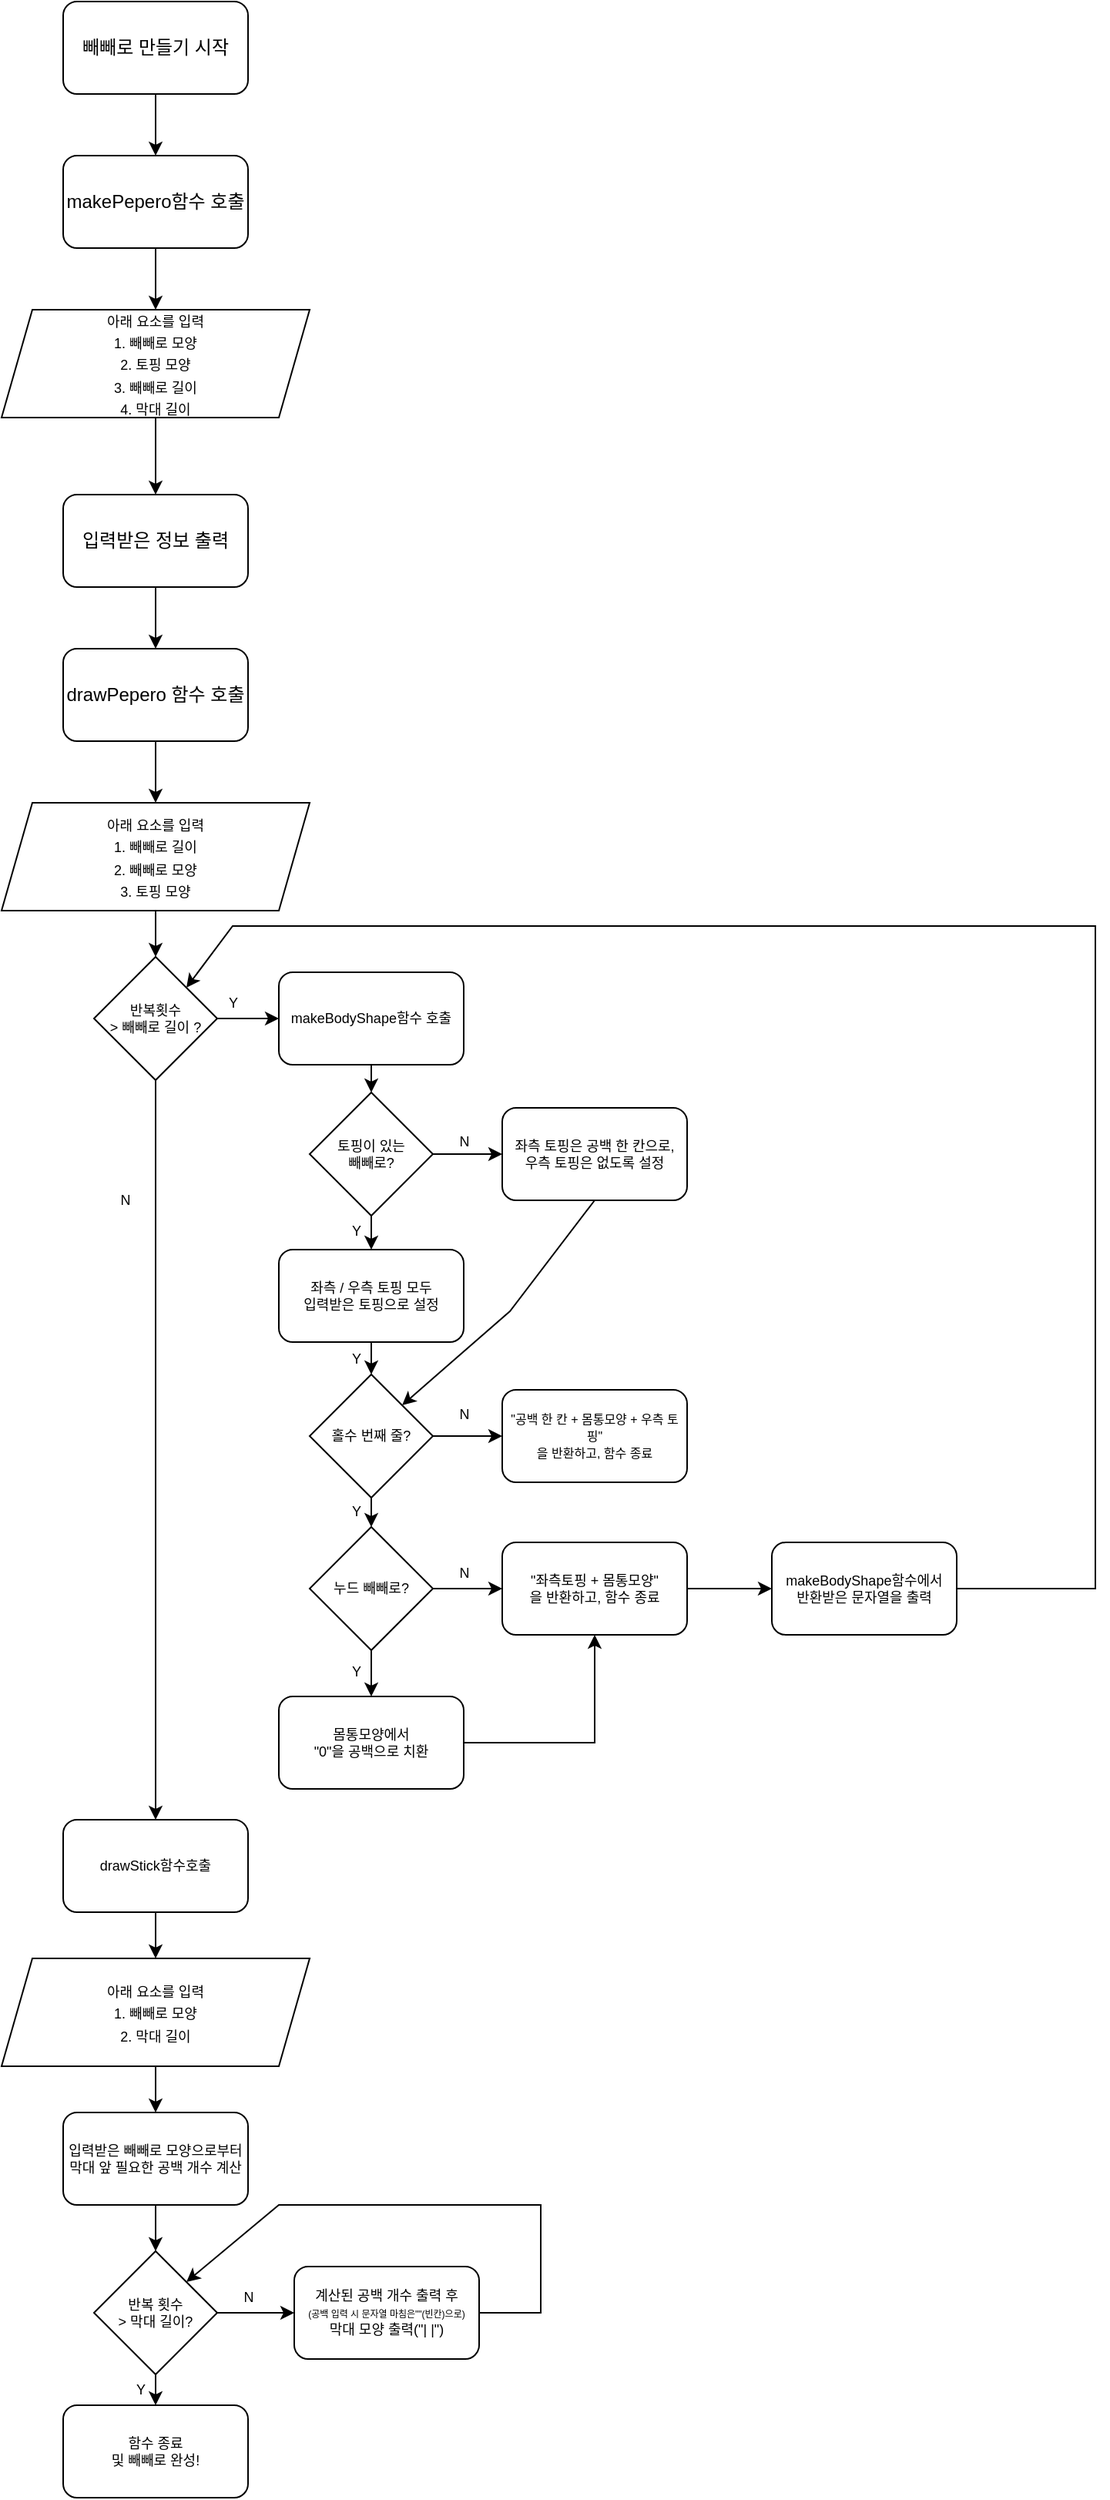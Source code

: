<mxfile version="15.9.3" type="device"><diagram id="xwZS_8GMwJz8G6MWTECO" name="Page-1"><mxGraphModel dx="3178" dy="1737" grid="1" gridSize="10" guides="1" tooltips="1" connect="1" arrows="1" fold="1" page="1" pageScale="1" pageWidth="827" pageHeight="1169" math="0" shadow="0"><root><mxCell id="0"/><mxCell id="1" parent="0"/><mxCell id="0iOMXCS0UaTnKJtpGWOg-2" value="빼빼로 만들기 시작" style="rounded=1;whiteSpace=wrap;html=1;" vertex="1" parent="1"><mxGeometry x="90" y="60" width="120" height="60" as="geometry"/></mxCell><mxCell id="0iOMXCS0UaTnKJtpGWOg-4" value="makePepero함수 호출" style="rounded=1;whiteSpace=wrap;html=1;" vertex="1" parent="1"><mxGeometry x="90" y="160" width="120" height="60" as="geometry"/></mxCell><mxCell id="0iOMXCS0UaTnKJtpGWOg-5" value="입력받은 정보 출력" style="rounded=1;whiteSpace=wrap;html=1;" vertex="1" parent="1"><mxGeometry x="90" y="380" width="120" height="60" as="geometry"/></mxCell><mxCell id="0iOMXCS0UaTnKJtpGWOg-6" value="&lt;font style=&quot;font-size: 9px&quot;&gt;아래 요소를 입력&lt;br&gt;1. 빼빼로 모양&lt;br&gt;2. 토핑 모양&lt;br&gt;3. 빼빼로 길이&lt;br&gt;4. 막대 길이&lt;br&gt;&lt;/font&gt;" style="shape=parallelogram;perimeter=parallelogramPerimeter;whiteSpace=wrap;html=1;fixedSize=1;" vertex="1" parent="1"><mxGeometry x="50" y="260" width="200" height="70" as="geometry"/></mxCell><mxCell id="0iOMXCS0UaTnKJtpGWOg-7" value="drawPepero 함수 호출" style="rounded=1;whiteSpace=wrap;html=1;" vertex="1" parent="1"><mxGeometry x="90" y="480" width="120" height="60" as="geometry"/></mxCell><mxCell id="0iOMXCS0UaTnKJtpGWOg-8" value="&lt;font style=&quot;font-size: 9px&quot;&gt;아래 요소를 입력&lt;br&gt;1. 빼빼로 길이&lt;br&gt;2. 빼빼로 모양&lt;br&gt;3. 토핑 모양&lt;br&gt;&lt;/font&gt;" style="shape=parallelogram;perimeter=parallelogramPerimeter;whiteSpace=wrap;html=1;fixedSize=1;" vertex="1" parent="1"><mxGeometry x="50" y="580" width="200" height="70" as="geometry"/></mxCell><mxCell id="0iOMXCS0UaTnKJtpGWOg-9" value="반복횟수&lt;br&gt;&amp;gt; 빼빼로 길이 ?" style="rhombus;whiteSpace=wrap;html=1;fontSize=9;" vertex="1" parent="1"><mxGeometry x="110" y="680" width="80" height="80" as="geometry"/></mxCell><mxCell id="0iOMXCS0UaTnKJtpGWOg-10" value="" style="endArrow=classic;html=1;rounded=0;fontSize=9;exitX=0.5;exitY=1;exitDx=0;exitDy=0;entryX=0.5;entryY=0;entryDx=0;entryDy=0;" edge="1" parent="1" source="0iOMXCS0UaTnKJtpGWOg-2" target="0iOMXCS0UaTnKJtpGWOg-4"><mxGeometry width="50" height="50" relative="1" as="geometry"><mxPoint x="240" y="380" as="sourcePoint"/><mxPoint x="290" y="330" as="targetPoint"/></mxGeometry></mxCell><mxCell id="0iOMXCS0UaTnKJtpGWOg-11" value="" style="endArrow=classic;html=1;rounded=0;fontSize=9;exitX=0.5;exitY=1;exitDx=0;exitDy=0;" edge="1" parent="1" source="0iOMXCS0UaTnKJtpGWOg-4" target="0iOMXCS0UaTnKJtpGWOg-6"><mxGeometry width="50" height="50" relative="1" as="geometry"><mxPoint x="330" y="490" as="sourcePoint"/><mxPoint x="380" y="440" as="targetPoint"/></mxGeometry></mxCell><mxCell id="0iOMXCS0UaTnKJtpGWOg-12" value="" style="endArrow=classic;html=1;rounded=0;fontSize=9;exitX=0.5;exitY=1;exitDx=0;exitDy=0;entryX=0.5;entryY=0;entryDx=0;entryDy=0;" edge="1" parent="1" source="0iOMXCS0UaTnKJtpGWOg-6" target="0iOMXCS0UaTnKJtpGWOg-5"><mxGeometry width="50" height="50" relative="1" as="geometry"><mxPoint x="330" y="490" as="sourcePoint"/><mxPoint x="380" y="440" as="targetPoint"/></mxGeometry></mxCell><mxCell id="0iOMXCS0UaTnKJtpGWOg-13" value="" style="endArrow=classic;html=1;rounded=0;fontSize=9;exitX=0.5;exitY=1;exitDx=0;exitDy=0;entryX=0.5;entryY=0;entryDx=0;entryDy=0;" edge="1" parent="1" source="0iOMXCS0UaTnKJtpGWOg-5" target="0iOMXCS0UaTnKJtpGWOg-7"><mxGeometry width="50" height="50" relative="1" as="geometry"><mxPoint x="330" y="490" as="sourcePoint"/><mxPoint x="380" y="440" as="targetPoint"/></mxGeometry></mxCell><mxCell id="0iOMXCS0UaTnKJtpGWOg-14" value="" style="endArrow=classic;html=1;rounded=0;fontSize=9;exitX=0.5;exitY=1;exitDx=0;exitDy=0;entryX=0.5;entryY=0;entryDx=0;entryDy=0;" edge="1" parent="1" source="0iOMXCS0UaTnKJtpGWOg-7" target="0iOMXCS0UaTnKJtpGWOg-8"><mxGeometry width="50" height="50" relative="1" as="geometry"><mxPoint x="330" y="490" as="sourcePoint"/><mxPoint x="380" y="440" as="targetPoint"/></mxGeometry></mxCell><mxCell id="0iOMXCS0UaTnKJtpGWOg-15" value="" style="endArrow=classic;html=1;rounded=0;fontSize=9;entryX=0.5;entryY=0;entryDx=0;entryDy=0;exitX=0.5;exitY=1;exitDx=0;exitDy=0;" edge="1" parent="1" source="0iOMXCS0UaTnKJtpGWOg-8" target="0iOMXCS0UaTnKJtpGWOg-9"><mxGeometry width="50" height="50" relative="1" as="geometry"><mxPoint x="230" y="700" as="sourcePoint"/><mxPoint x="230" y="700" as="targetPoint"/></mxGeometry></mxCell><mxCell id="0iOMXCS0UaTnKJtpGWOg-16" value="makeBodyShape함수 호출" style="rounded=1;whiteSpace=wrap;html=1;fontSize=9;" vertex="1" parent="1"><mxGeometry x="230" y="690" width="120" height="60" as="geometry"/></mxCell><mxCell id="0iOMXCS0UaTnKJtpGWOg-17" value="" style="endArrow=classic;html=1;rounded=0;fontSize=9;exitX=1;exitY=0.5;exitDx=0;exitDy=0;entryX=0;entryY=0.5;entryDx=0;entryDy=0;" edge="1" parent="1" source="0iOMXCS0UaTnKJtpGWOg-9" target="0iOMXCS0UaTnKJtpGWOg-16"><mxGeometry width="50" height="50" relative="1" as="geometry"><mxPoint x="180" y="750" as="sourcePoint"/><mxPoint x="230" y="700" as="targetPoint"/></mxGeometry></mxCell><mxCell id="0iOMXCS0UaTnKJtpGWOg-18" value="토핑이 있는&lt;br&gt;빼빼로?" style="rhombus;whiteSpace=wrap;html=1;fontSize=9;" vertex="1" parent="1"><mxGeometry x="250" y="768" width="80" height="80" as="geometry"/></mxCell><mxCell id="0iOMXCS0UaTnKJtpGWOg-19" value="" style="endArrow=classic;html=1;rounded=0;fontSize=9;exitX=0.5;exitY=1;exitDx=0;exitDy=0;entryX=0.5;entryY=0;entryDx=0;entryDy=0;" edge="1" parent="1" source="0iOMXCS0UaTnKJtpGWOg-16" target="0iOMXCS0UaTnKJtpGWOg-18"><mxGeometry width="50" height="50" relative="1" as="geometry"><mxPoint x="200" y="730" as="sourcePoint"/><mxPoint x="240" y="730" as="targetPoint"/></mxGeometry></mxCell><mxCell id="0iOMXCS0UaTnKJtpGWOg-20" value=" Y" style="text;html=1;align=center;verticalAlign=middle;resizable=0;points=[];autosize=1;strokeColor=none;fillColor=none;fontSize=9;" vertex="1" parent="1"><mxGeometry x="190" y="700" width="20" height="20" as="geometry"/></mxCell><mxCell id="0iOMXCS0UaTnKJtpGWOg-21" value=" N" style="text;html=1;align=center;verticalAlign=middle;resizable=0;points=[];autosize=1;strokeColor=none;fillColor=none;fontSize=9;" vertex="1" parent="1"><mxGeometry x="120" y="828" width="20" height="20" as="geometry"/></mxCell><mxCell id="0iOMXCS0UaTnKJtpGWOg-22" value="" style="endArrow=classic;html=1;rounded=0;fontSize=9;exitX=1;exitY=0.5;exitDx=0;exitDy=0;entryX=0;entryY=0.5;entryDx=0;entryDy=0;" edge="1" parent="1" source="0iOMXCS0UaTnKJtpGWOg-18" target="0iOMXCS0UaTnKJtpGWOg-23"><mxGeometry width="50" height="50" relative="1" as="geometry"><mxPoint x="300" y="760" as="sourcePoint"/><mxPoint x="380" y="740" as="targetPoint"/></mxGeometry></mxCell><mxCell id="0iOMXCS0UaTnKJtpGWOg-23" value="좌측 토핑은 공백 한 칸으로,&lt;br&gt;우측 토핑은 없도록 설정" style="rounded=1;whiteSpace=wrap;html=1;fontSize=9;" vertex="1" parent="1"><mxGeometry x="375" y="778" width="120" height="60" as="geometry"/></mxCell><mxCell id="0iOMXCS0UaTnKJtpGWOg-24" value="좌측 / 우측 토핑 모두&lt;br&gt;입력받은 토핑으로 설정" style="rounded=1;whiteSpace=wrap;html=1;fontSize=9;" vertex="1" parent="1"><mxGeometry x="230" y="870" width="120" height="60" as="geometry"/></mxCell><mxCell id="0iOMXCS0UaTnKJtpGWOg-25" value="" style="endArrow=classic;html=1;rounded=0;fontSize=9;exitX=0.5;exitY=1;exitDx=0;exitDy=0;" edge="1" parent="1" source="0iOMXCS0UaTnKJtpGWOg-18" target="0iOMXCS0UaTnKJtpGWOg-24"><mxGeometry width="50" height="50" relative="1" as="geometry"><mxPoint x="340" y="818" as="sourcePoint"/><mxPoint x="390" y="818" as="targetPoint"/></mxGeometry></mxCell><mxCell id="0iOMXCS0UaTnKJtpGWOg-26" value="홀수 번째 줄?" style="rhombus;whiteSpace=wrap;html=1;fontSize=9;" vertex="1" parent="1"><mxGeometry x="250" y="951" width="80" height="80" as="geometry"/></mxCell><mxCell id="0iOMXCS0UaTnKJtpGWOg-27" value="" style="endArrow=classic;html=1;rounded=0;fontSize=9;exitX=0.5;exitY=1;exitDx=0;exitDy=0;entryX=0.5;entryY=0;entryDx=0;entryDy=0;" edge="1" parent="1" source="0iOMXCS0UaTnKJtpGWOg-24" target="0iOMXCS0UaTnKJtpGWOg-26"><mxGeometry width="50" height="50" relative="1" as="geometry"><mxPoint x="300" y="858" as="sourcePoint"/><mxPoint x="300" y="880" as="targetPoint"/></mxGeometry></mxCell><mxCell id="0iOMXCS0UaTnKJtpGWOg-28" value="" style="endArrow=classic;html=1;rounded=0;fontSize=9;exitX=0.5;exitY=1;exitDx=0;exitDy=0;entryX=1;entryY=0;entryDx=0;entryDy=0;" edge="1" parent="1" source="0iOMXCS0UaTnKJtpGWOg-23" target="0iOMXCS0UaTnKJtpGWOg-26"><mxGeometry width="50" height="50" relative="1" as="geometry"><mxPoint x="340" y="818" as="sourcePoint"/><mxPoint x="385" y="818" as="targetPoint"/><Array as="points"><mxPoint x="380" y="910"/></Array></mxGeometry></mxCell><mxCell id="0iOMXCS0UaTnKJtpGWOg-29" value="N" style="text;html=1;align=center;verticalAlign=middle;resizable=0;points=[];autosize=1;strokeColor=none;fillColor=none;fontSize=9;" vertex="1" parent="1"><mxGeometry x="340" y="790" width="20" height="20" as="geometry"/></mxCell><mxCell id="0iOMXCS0UaTnKJtpGWOg-30" value=" Y" style="text;html=1;align=center;verticalAlign=middle;resizable=0;points=[];autosize=1;strokeColor=none;fillColor=none;fontSize=9;" vertex="1" parent="1"><mxGeometry x="270" y="848" width="20" height="20" as="geometry"/></mxCell><mxCell id="0iOMXCS0UaTnKJtpGWOg-31" value="&lt;font style=&quot;font-size: 8px&quot;&gt;&quot;공백 한 칸 + 몸통모양 + 우측 토핑&quot;&lt;br&gt;을 반환하고, 함수 종료&lt;/font&gt;" style="rounded=1;whiteSpace=wrap;html=1;fontSize=9;" vertex="1" parent="1"><mxGeometry x="375" y="961" width="120" height="60" as="geometry"/></mxCell><mxCell id="0iOMXCS0UaTnKJtpGWOg-32" value="" style="endArrow=classic;html=1;rounded=0;fontSize=9;exitX=1;exitY=0.5;exitDx=0;exitDy=0;" edge="1" parent="1" source="0iOMXCS0UaTnKJtpGWOg-26" target="0iOMXCS0UaTnKJtpGWOg-31"><mxGeometry width="50" height="50" relative="1" as="geometry"><mxPoint x="369" y="910" as="sourcePoint"/><mxPoint x="414" y="910" as="targetPoint"/></mxGeometry></mxCell><mxCell id="0iOMXCS0UaTnKJtpGWOg-33" value="N" style="text;html=1;align=center;verticalAlign=middle;resizable=0;points=[];autosize=1;strokeColor=none;fillColor=none;fontSize=9;" vertex="1" parent="1"><mxGeometry x="340" y="967" width="20" height="20" as="geometry"/></mxCell><mxCell id="0iOMXCS0UaTnKJtpGWOg-36" value="누드 빼빼로?" style="rhombus;whiteSpace=wrap;html=1;fontSize=9;" vertex="1" parent="1"><mxGeometry x="250" y="1050" width="80" height="80" as="geometry"/></mxCell><mxCell id="0iOMXCS0UaTnKJtpGWOg-37" value="" style="endArrow=classic;html=1;rounded=0;fontSize=9;exitX=0.5;exitY=1;exitDx=0;exitDy=0;entryX=0.5;entryY=0;entryDx=0;entryDy=0;" edge="1" parent="1" source="0iOMXCS0UaTnKJtpGWOg-26" target="0iOMXCS0UaTnKJtpGWOg-36"><mxGeometry width="50" height="50" relative="1" as="geometry"><mxPoint x="300" y="940" as="sourcePoint"/><mxPoint x="300" y="961" as="targetPoint"/></mxGeometry></mxCell><mxCell id="0iOMXCS0UaTnKJtpGWOg-38" value="" style="endArrow=classic;html=1;rounded=0;fontSize=9;exitX=1;exitY=0.5;exitDx=0;exitDy=0;entryX=0;entryY=0.5;entryDx=0;entryDy=0;" edge="1" parent="1" source="0iOMXCS0UaTnKJtpGWOg-36" target="0iOMXCS0UaTnKJtpGWOg-39"><mxGeometry width="50" height="50" relative="1" as="geometry"><mxPoint x="340" y="1001" as="sourcePoint"/><mxPoint x="370" y="1090" as="targetPoint"/></mxGeometry></mxCell><mxCell id="0iOMXCS0UaTnKJtpGWOg-39" value="&quot;좌측토핑 + 몸통모양&quot;&lt;br&gt;을 반환하고, 함수 종료" style="rounded=1;whiteSpace=wrap;html=1;fontSize=9;" vertex="1" parent="1"><mxGeometry x="375" y="1060" width="120" height="60" as="geometry"/></mxCell><mxCell id="0iOMXCS0UaTnKJtpGWOg-40" value="N" style="text;html=1;align=center;verticalAlign=middle;resizable=0;points=[];autosize=1;strokeColor=none;fillColor=none;fontSize=9;" vertex="1" parent="1"><mxGeometry x="340" y="1070" width="20" height="20" as="geometry"/></mxCell><mxCell id="0iOMXCS0UaTnKJtpGWOg-42" value=" Y" style="text;html=1;align=center;verticalAlign=middle;resizable=0;points=[];autosize=1;strokeColor=none;fillColor=none;fontSize=9;" vertex="1" parent="1"><mxGeometry x="270" y="1030" width="20" height="20" as="geometry"/></mxCell><mxCell id="0iOMXCS0UaTnKJtpGWOg-43" value=" Y" style="text;html=1;align=center;verticalAlign=middle;resizable=0;points=[];autosize=1;strokeColor=none;fillColor=none;fontSize=9;" vertex="1" parent="1"><mxGeometry x="270" y="931" width="20" height="20" as="geometry"/></mxCell><mxCell id="0iOMXCS0UaTnKJtpGWOg-44" value="몸통모양에서 &lt;br&gt;&quot;0&quot;을 공백으로 치환" style="rounded=1;whiteSpace=wrap;html=1;fontSize=9;" vertex="1" parent="1"><mxGeometry x="230" y="1160" width="120" height="60" as="geometry"/></mxCell><mxCell id="0iOMXCS0UaTnKJtpGWOg-46" value="" style="endArrow=classic;html=1;rounded=0;fontSize=9;exitX=0.5;exitY=1;exitDx=0;exitDy=0;entryX=0.5;entryY=0;entryDx=0;entryDy=0;" edge="1" parent="1" source="0iOMXCS0UaTnKJtpGWOg-36" target="0iOMXCS0UaTnKJtpGWOg-44"><mxGeometry width="50" height="50" relative="1" as="geometry"><mxPoint x="300" y="1041" as="sourcePoint"/><mxPoint x="300" y="1060" as="targetPoint"/></mxGeometry></mxCell><mxCell id="0iOMXCS0UaTnKJtpGWOg-47" value=" Y" style="text;html=1;align=center;verticalAlign=middle;resizable=0;points=[];autosize=1;strokeColor=none;fillColor=none;fontSize=9;" vertex="1" parent="1"><mxGeometry x="270" y="1134" width="20" height="20" as="geometry"/></mxCell><mxCell id="0iOMXCS0UaTnKJtpGWOg-48" value="" style="endArrow=classic;html=1;rounded=0;fontSize=9;exitX=1;exitY=0.5;exitDx=0;exitDy=0;entryX=0.5;entryY=1;entryDx=0;entryDy=0;" edge="1" parent="1" source="0iOMXCS0UaTnKJtpGWOg-44" target="0iOMXCS0UaTnKJtpGWOg-39"><mxGeometry width="50" height="50" relative="1" as="geometry"><mxPoint x="300" y="1140" as="sourcePoint"/><mxPoint x="300" y="1170" as="targetPoint"/><Array as="points"><mxPoint x="435" y="1190"/></Array></mxGeometry></mxCell><mxCell id="0iOMXCS0UaTnKJtpGWOg-49" value="" style="endArrow=classic;html=1;rounded=0;fontSize=9;exitX=1;exitY=0.5;exitDx=0;exitDy=0;entryX=0;entryY=0.5;entryDx=0;entryDy=0;" edge="1" parent="1" source="0iOMXCS0UaTnKJtpGWOg-39" target="0iOMXCS0UaTnKJtpGWOg-50"><mxGeometry width="50" height="50" relative="1" as="geometry"><mxPoint x="520" y="1070" as="sourcePoint"/><mxPoint x="565" y="1070" as="targetPoint"/></mxGeometry></mxCell><mxCell id="0iOMXCS0UaTnKJtpGWOg-50" value="makeBodyShape함수에서&lt;br&gt;반환받은 문자열을 출력" style="rounded=1;whiteSpace=wrap;html=1;fontSize=9;" vertex="1" parent="1"><mxGeometry x="550" y="1060" width="120" height="60" as="geometry"/></mxCell><mxCell id="0iOMXCS0UaTnKJtpGWOg-51" value="drawStick함수호출" style="rounded=1;whiteSpace=wrap;html=1;fontSize=9;" vertex="1" parent="1"><mxGeometry x="90" y="1240" width="120" height="60" as="geometry"/></mxCell><mxCell id="0iOMXCS0UaTnKJtpGWOg-52" value="" style="endArrow=classic;html=1;rounded=0;fontSize=9;exitX=0.5;exitY=1;exitDx=0;exitDy=0;" edge="1" parent="1" source="0iOMXCS0UaTnKJtpGWOg-9" target="0iOMXCS0UaTnKJtpGWOg-51"><mxGeometry width="50" height="50" relative="1" as="geometry"><mxPoint x="190" y="830" as="sourcePoint"/><mxPoint x="200" y="910" as="targetPoint"/></mxGeometry></mxCell><mxCell id="0iOMXCS0UaTnKJtpGWOg-53" value="&lt;font style=&quot;font-size: 9px&quot;&gt;아래 요소를 입력&lt;br&gt;1. 빼빼로 모양&lt;br&gt;2. 막대 길이&lt;br&gt;&lt;/font&gt;" style="shape=parallelogram;perimeter=parallelogramPerimeter;whiteSpace=wrap;html=1;fixedSize=1;" vertex="1" parent="1"><mxGeometry x="50" y="1330" width="200" height="70" as="geometry"/></mxCell><mxCell id="0iOMXCS0UaTnKJtpGWOg-54" value="" style="endArrow=classic;html=1;rounded=0;fontSize=9;exitX=0.5;exitY=1;exitDx=0;exitDy=0;entryX=0.5;entryY=0;entryDx=0;entryDy=0;" edge="1" parent="1" source="0iOMXCS0UaTnKJtpGWOg-51" target="0iOMXCS0UaTnKJtpGWOg-53"><mxGeometry width="50" height="50" relative="1" as="geometry"><mxPoint x="252.5" y="1290" as="sourcePoint"/><mxPoint x="307.5" y="1290" as="targetPoint"/></mxGeometry></mxCell><mxCell id="0iOMXCS0UaTnKJtpGWOg-55" value="" style="endArrow=classic;html=1;rounded=0;fontSize=9;exitX=0.5;exitY=1;exitDx=0;exitDy=0;" edge="1" parent="1" source="0iOMXCS0UaTnKJtpGWOg-53" target="0iOMXCS0UaTnKJtpGWOg-56"><mxGeometry width="50" height="50" relative="1" as="geometry"><mxPoint x="260" y="1430" as="sourcePoint"/><mxPoint x="260" y="1460" as="targetPoint"/></mxGeometry></mxCell><mxCell id="0iOMXCS0UaTnKJtpGWOg-56" value="입력받은 빼빼로 모양으로부터&lt;br&gt;막대 앞 필요한 공백 개수 계산" style="rounded=1;whiteSpace=wrap;html=1;fontSize=9;" vertex="1" parent="1"><mxGeometry x="90" y="1430" width="120" height="60" as="geometry"/></mxCell><mxCell id="0iOMXCS0UaTnKJtpGWOg-57" value="반복 횟수&lt;br&gt;&amp;gt; 막대 길이?" style="rhombus;whiteSpace=wrap;html=1;fontSize=9;" vertex="1" parent="1"><mxGeometry x="110" y="1520" width="80" height="80" as="geometry"/></mxCell><mxCell id="0iOMXCS0UaTnKJtpGWOg-58" value="" style="endArrow=classic;html=1;rounded=0;fontSize=9;exitX=0.5;exitY=1;exitDx=0;exitDy=0;entryX=0.5;entryY=0;entryDx=0;entryDy=0;" edge="1" parent="1" source="0iOMXCS0UaTnKJtpGWOg-56" target="0iOMXCS0UaTnKJtpGWOg-57"><mxGeometry width="50" height="50" relative="1" as="geometry"><mxPoint x="160" y="1410" as="sourcePoint"/><mxPoint x="160" y="1440" as="targetPoint"/></mxGeometry></mxCell><mxCell id="0iOMXCS0UaTnKJtpGWOg-59" value="계산된 공백 개수 출력 후&lt;br&gt;&lt;font style=&quot;font-size: 6px&quot;&gt;(공백 입력 시 문자열 마침은&quot;&quot;(빈칸)으로)&lt;/font&gt;&lt;br&gt;막대 모양 출력(&quot;| |&quot;)" style="rounded=1;whiteSpace=wrap;html=1;fontSize=9;" vertex="1" parent="1"><mxGeometry x="240" y="1530" width="120" height="60" as="geometry"/></mxCell><mxCell id="0iOMXCS0UaTnKJtpGWOg-60" value="" style="endArrow=classic;html=1;rounded=0;fontSize=9;exitX=1;exitY=0.5;exitDx=0;exitDy=0;entryX=0;entryY=0.5;entryDx=0;entryDy=0;" edge="1" parent="1" source="0iOMXCS0UaTnKJtpGWOg-57" target="0iOMXCS0UaTnKJtpGWOg-59"><mxGeometry width="50" height="50" relative="1" as="geometry"><mxPoint x="160" y="1500" as="sourcePoint"/><mxPoint x="160" y="1530" as="targetPoint"/></mxGeometry></mxCell><mxCell id="0iOMXCS0UaTnKJtpGWOg-62" value="N" style="text;html=1;align=center;verticalAlign=middle;resizable=0;points=[];autosize=1;strokeColor=none;fillColor=none;fontSize=9;" vertex="1" parent="1"><mxGeometry x="200" y="1540" width="20" height="20" as="geometry"/></mxCell><mxCell id="0iOMXCS0UaTnKJtpGWOg-63" value="" style="endArrow=classic;html=1;rounded=0;fontSize=9;entryX=1;entryY=0;entryDx=0;entryDy=0;exitX=1;exitY=0.5;exitDx=0;exitDy=0;" edge="1" parent="1" source="0iOMXCS0UaTnKJtpGWOg-50" target="0iOMXCS0UaTnKJtpGWOg-9"><mxGeometry width="50" height="50" relative="1" as="geometry"><mxPoint x="445" y="848" as="sourcePoint"/><mxPoint x="320" y="981" as="targetPoint"/><Array as="points"><mxPoint x="760" y="1090"/><mxPoint x="760" y="660"/><mxPoint x="200" y="660"/></Array></mxGeometry></mxCell><mxCell id="0iOMXCS0UaTnKJtpGWOg-64" value="" style="endArrow=classic;html=1;rounded=0;fontSize=9;exitX=1;exitY=0.5;exitDx=0;exitDy=0;entryX=1;entryY=0;entryDx=0;entryDy=0;" edge="1" parent="1" source="0iOMXCS0UaTnKJtpGWOg-59" target="0iOMXCS0UaTnKJtpGWOg-57"><mxGeometry width="50" height="50" relative="1" as="geometry"><mxPoint x="200" y="1570.0" as="sourcePoint"/><mxPoint x="250" y="1570" as="targetPoint"/><Array as="points"><mxPoint x="400" y="1560"/><mxPoint x="400" y="1490"/><mxPoint x="230" y="1490"/></Array></mxGeometry></mxCell><mxCell id="0iOMXCS0UaTnKJtpGWOg-66" value="함수 종료&lt;br&gt;및 빼빼로 완성!" style="rounded=1;whiteSpace=wrap;html=1;fontSize=9;" vertex="1" parent="1"><mxGeometry x="90" y="1620" width="120" height="60" as="geometry"/></mxCell><mxCell id="0iOMXCS0UaTnKJtpGWOg-67" value="" style="endArrow=classic;html=1;rounded=0;fontSize=9;exitX=0.5;exitY=1;exitDx=0;exitDy=0;entryX=0.5;entryY=0;entryDx=0;entryDy=0;" edge="1" parent="1" source="0iOMXCS0UaTnKJtpGWOg-57" target="0iOMXCS0UaTnKJtpGWOg-66"><mxGeometry width="50" height="50" relative="1" as="geometry"><mxPoint x="160" y="1410" as="sourcePoint"/><mxPoint x="160" y="1440" as="targetPoint"/></mxGeometry></mxCell><mxCell id="0iOMXCS0UaTnKJtpGWOg-68" value="Y" style="text;html=1;align=center;verticalAlign=middle;resizable=0;points=[];autosize=1;strokeColor=none;fillColor=none;fontSize=9;" vertex="1" parent="1"><mxGeometry x="130" y="1600" width="20" height="20" as="geometry"/></mxCell></root></mxGraphModel></diagram></mxfile>